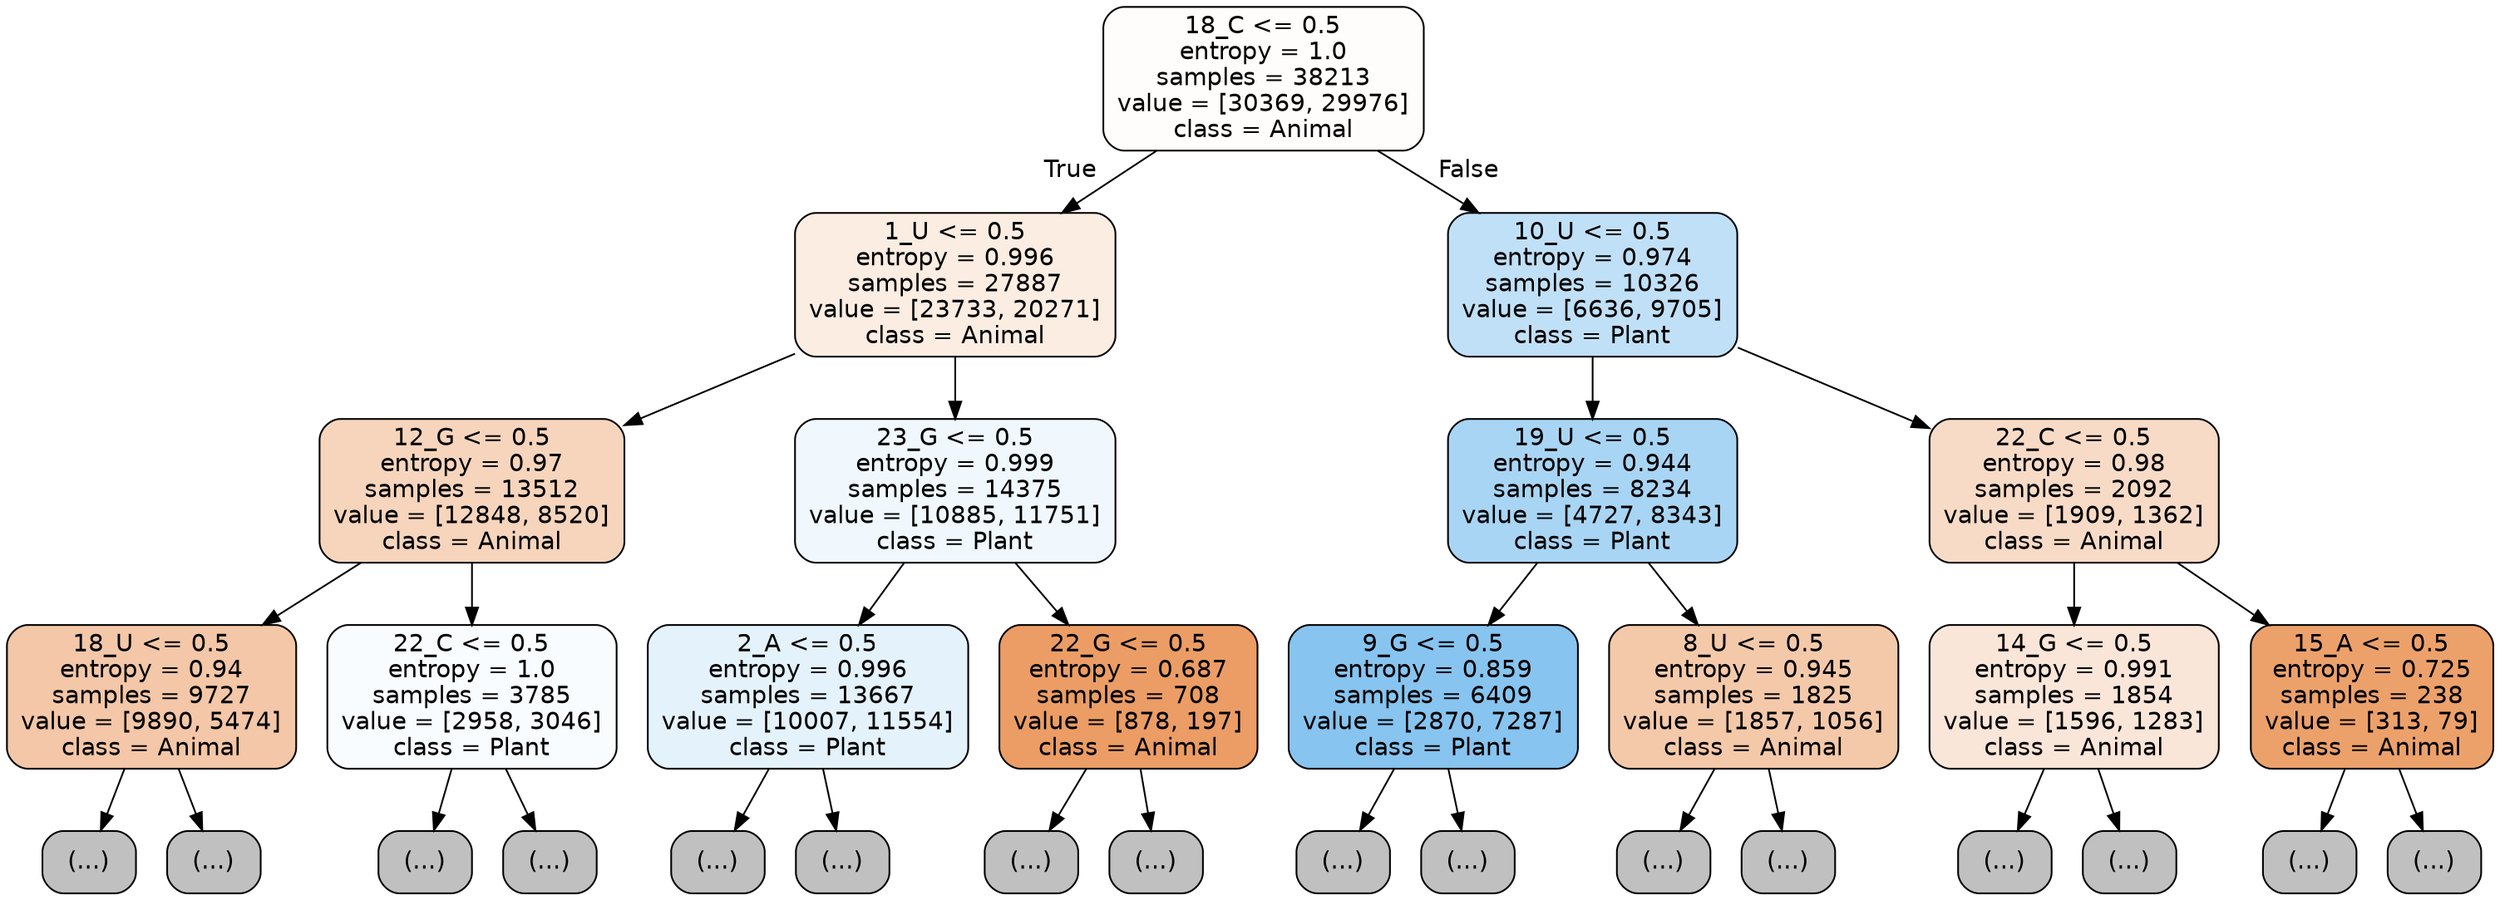 digraph Tree {
node [shape=box, style="filled, rounded", color="black", fontname="helvetica"] ;
edge [fontname="helvetica"] ;
0 [label="18_C <= 0.5\nentropy = 1.0\nsamples = 38213\nvalue = [30369, 29976]\nclass = Animal", fillcolor="#fffdfc"] ;
1 [label="1_U <= 0.5\nentropy = 0.996\nsamples = 27887\nvalue = [23733, 20271]\nclass = Animal", fillcolor="#fbede2"] ;
0 -> 1 [labeldistance=2.5, labelangle=45, headlabel="True"] ;
2 [label="12_G <= 0.5\nentropy = 0.97\nsamples = 13512\nvalue = [12848, 8520]\nclass = Animal", fillcolor="#f6d5bc"] ;
1 -> 2 ;
3 [label="18_U <= 0.5\nentropy = 0.94\nsamples = 9727\nvalue = [9890, 5474]\nclass = Animal", fillcolor="#f3c7a7"] ;
2 -> 3 ;
4 [label="(...)", fillcolor="#C0C0C0"] ;
3 -> 4 ;
3421 [label="(...)", fillcolor="#C0C0C0"] ;
3 -> 3421 ;
5356 [label="22_C <= 0.5\nentropy = 1.0\nsamples = 3785\nvalue = [2958, 3046]\nclass = Plant", fillcolor="#f9fcfe"] ;
2 -> 5356 ;
5357 [label="(...)", fillcolor="#C0C0C0"] ;
5356 -> 5357 ;
7176 [label="(...)", fillcolor="#C0C0C0"] ;
5356 -> 7176 ;
7365 [label="23_G <= 0.5\nentropy = 0.999\nsamples = 14375\nvalue = [10885, 11751]\nclass = Plant", fillcolor="#f0f8fd"] ;
1 -> 7365 ;
7366 [label="2_A <= 0.5\nentropy = 0.996\nsamples = 13667\nvalue = [10007, 11554]\nclass = Plant", fillcolor="#e4f2fc"] ;
7365 -> 7366 ;
7367 [label="(...)", fillcolor="#C0C0C0"] ;
7366 -> 7367 ;
11870 [label="(...)", fillcolor="#C0C0C0"] ;
7366 -> 11870 ;
12873 [label="22_G <= 0.5\nentropy = 0.687\nsamples = 708\nvalue = [878, 197]\nclass = Animal", fillcolor="#eb9d65"] ;
7365 -> 12873 ;
12874 [label="(...)", fillcolor="#C0C0C0"] ;
12873 -> 12874 ;
13015 [label="(...)", fillcolor="#C0C0C0"] ;
12873 -> 13015 ;
13078 [label="10_U <= 0.5\nentropy = 0.974\nsamples = 10326\nvalue = [6636, 9705]\nclass = Plant", fillcolor="#c0e0f7"] ;
0 -> 13078 [labeldistance=2.5, labelangle=-45, headlabel="False"] ;
13079 [label="19_U <= 0.5\nentropy = 0.944\nsamples = 8234\nvalue = [4727, 8343]\nclass = Plant", fillcolor="#a9d5f4"] ;
13078 -> 13079 ;
13080 [label="9_G <= 0.5\nentropy = 0.859\nsamples = 6409\nvalue = [2870, 7287]\nclass = Plant", fillcolor="#87c4ef"] ;
13079 -> 13080 ;
13081 [label="(...)", fillcolor="#C0C0C0"] ;
13080 -> 13081 ;
14590 [label="(...)", fillcolor="#C0C0C0"] ;
13080 -> 14590 ;
15115 [label="8_U <= 0.5\nentropy = 0.945\nsamples = 1825\nvalue = [1857, 1056]\nclass = Animal", fillcolor="#f4c9aa"] ;
13079 -> 15115 ;
15116 [label="(...)", fillcolor="#C0C0C0"] ;
15115 -> 15116 ;
15755 [label="(...)", fillcolor="#C0C0C0"] ;
15115 -> 15755 ;
15972 [label="22_C <= 0.5\nentropy = 0.98\nsamples = 2092\nvalue = [1909, 1362]\nclass = Animal", fillcolor="#f8dbc6"] ;
13078 -> 15972 ;
15973 [label="14_G <= 0.5\nentropy = 0.991\nsamples = 1854\nvalue = [1596, 1283]\nclass = Animal", fillcolor="#fae6d8"] ;
15972 -> 15973 ;
15974 [label="(...)", fillcolor="#C0C0C0"] ;
15973 -> 15974 ;
16683 [label="(...)", fillcolor="#C0C0C0"] ;
15973 -> 16683 ;
16956 [label="15_A <= 0.5\nentropy = 0.725\nsamples = 238\nvalue = [313, 79]\nclass = Animal", fillcolor="#eca16b"] ;
15972 -> 16956 ;
16957 [label="(...)", fillcolor="#C0C0C0"] ;
16956 -> 16957 ;
17058 [label="(...)", fillcolor="#C0C0C0"] ;
16956 -> 17058 ;
}